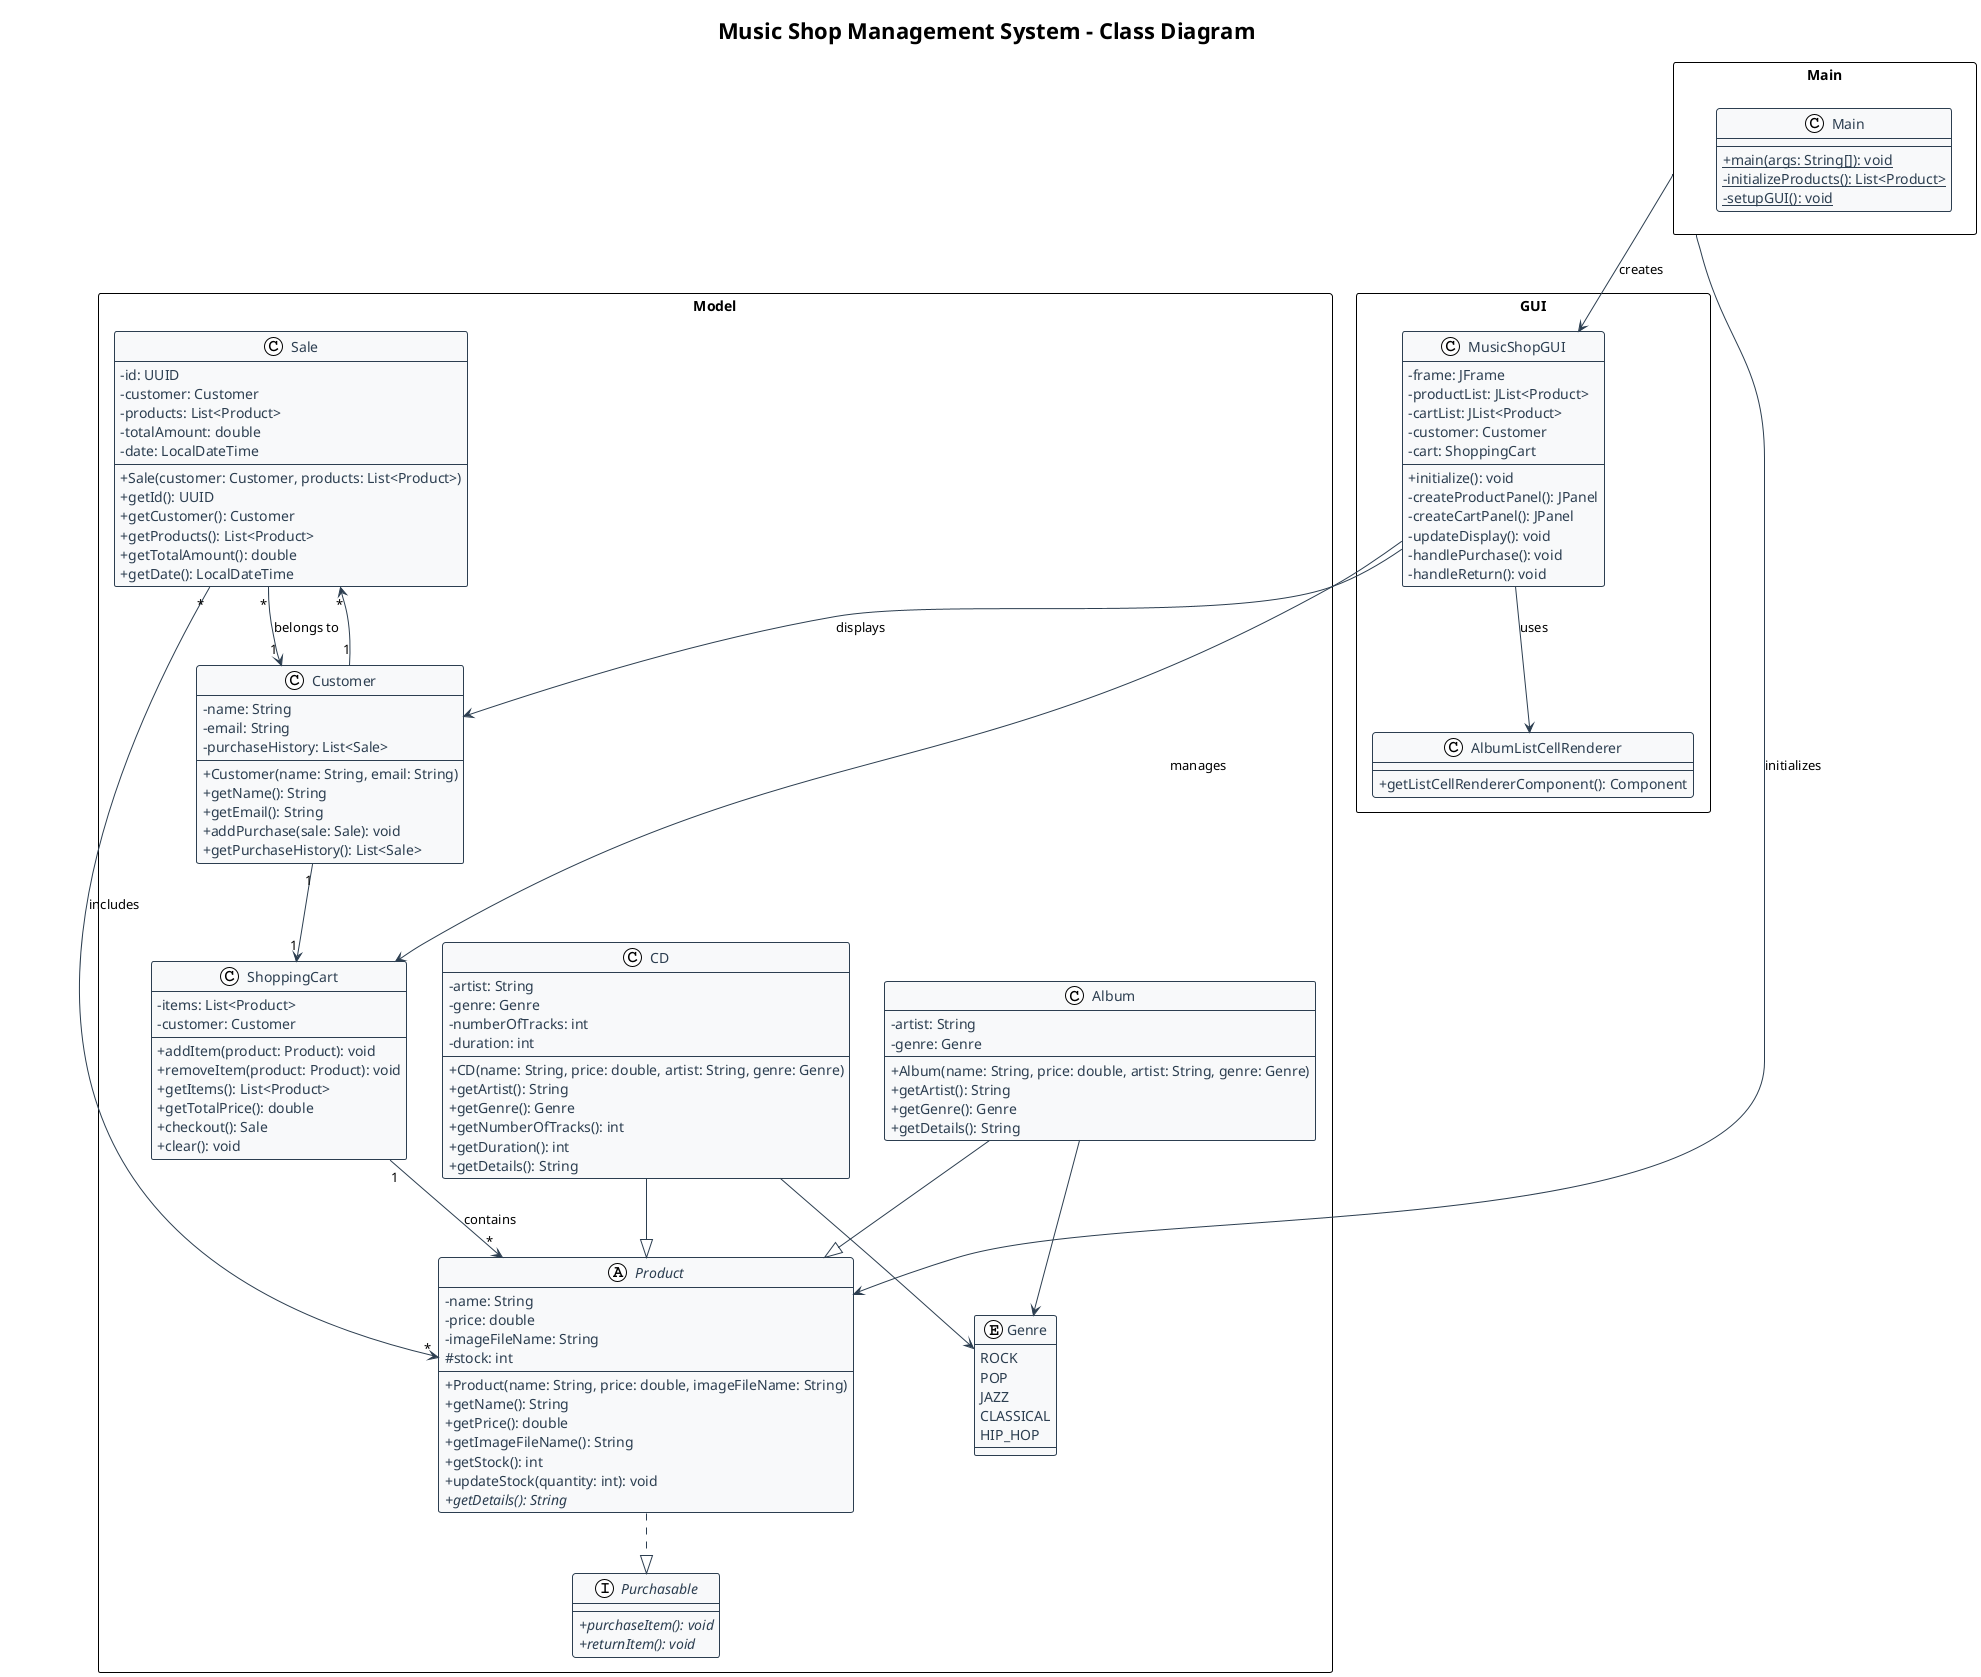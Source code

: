 @startuml MusicShopSystem

' Style and theme settings
!theme plain
skinparam backgroundColor transparent
skinparam classAttributeIconSize 0
skinparam roundcorner 5
skinparam shadowing false

skinparam class {
    BackgroundColor #F8F9FA
    BorderColor #2C3E50
    ArrowColor #2C3E50
    FontColor #2C3E50
    AttributeFontColor #2C3E50
    StereotypeFontColor #2C3E50
}

skinparam packageStyle rectangle

' Title
title Music Shop Management System - Class Diagram

' Packages
package Model {
    ' Interfaces
    interface Purchasable {
        + {abstract} purchaseItem(): void
        + {abstract} returnItem(): void
    }

    ' Abstract Classes
    abstract class Product {
        - name: String
        - price: double
        - imageFileName: String
        # stock: int
        + Product(name: String, price: double, imageFileName: String)
        + getName(): String
        + getPrice(): double
        + getImageFileName(): String
        + getStock(): int
        + updateStock(quantity: int): void
        + {abstract} getDetails(): String
    }

    ' Concrete Classes
    class Album {
        - artist: String
        - genre: Genre
        + Album(name: String, price: double, artist: String, genre: Genre)
        + getArtist(): String
        + getGenre(): Genre
        + getDetails(): String
    }

    class CD {
        - artist: String
        - genre: Genre
        - numberOfTracks: int
        - duration: int
        + CD(name: String, price: double, artist: String, genre: Genre)
        + getArtist(): String
        + getGenre(): Genre
        + getNumberOfTracks(): int
        + getDuration(): int
        + getDetails(): String
    }

    class Customer {
        - name: String
        - email: String
        - purchaseHistory: List<Sale>
        + Customer(name: String, email: String)
        + getName(): String
        + getEmail(): String
        + addPurchase(sale: Sale): void
        + getPurchaseHistory(): List<Sale>
    }

    class Sale {
        - id: UUID
        - customer: Customer
        - products: List<Product>
        - totalAmount: double
        - date: LocalDateTime
        + Sale(customer: Customer, products: List<Product>)
        + getId(): UUID
        + getCustomer(): Customer
        + getProducts(): List<Product>
        + getTotalAmount(): double
        + getDate(): LocalDateTime
    }

    class ShoppingCart {
        - items: List<Product>
        - customer: Customer
        + addItem(product: Product): void
        + removeItem(product: Product): void
        + getItems(): List<Product>
        + getTotalPrice(): double
        + checkout(): Sale
        + clear(): void
    }

    ' Enums
    enum Genre {
        ROCK
        POP
        JAZZ
        CLASSICAL
        HIP_HOP
    }
}

package GUI {
    class MusicShopGUI {
        - frame: JFrame
        - productList: JList<Product>
        - cartList: JList<Product>
        - customer: Customer
        - cart: ShoppingCart
        + initialize(): void
        - createProductPanel(): JPanel
        - createCartPanel(): JPanel
        - updateDisplay(): void
        - handlePurchase(): void
        - handleReturn(): void
    }

    class AlbumListCellRenderer {
        + getListCellRendererComponent(): Component
    }
}

package Main {
    class Main {
        + {static} main(args: String[]): void
        - {static} initializeProducts(): List<Product>
        - {static} setupGUI(): void
    }
}

' Relationships
Product ..|> Purchasable
Album --|> Product
CD --|> Product

Album --> Genre
CD --> Genre

Customer "1" --> "1" ShoppingCart
Customer "1" --> "*" Sale
ShoppingCart "1" --> "*" Product : contains
Sale "*" --> "1" Customer : belongs to
Sale "*" --> "*" Product : includes

MusicShopGUI --> Customer : displays
MusicShopGUI --> ShoppingCart : manages
MusicShopGUI --> AlbumListCellRenderer : uses

Main --> MusicShopGUI : creates
Main --> Product : initializes

@enduml
